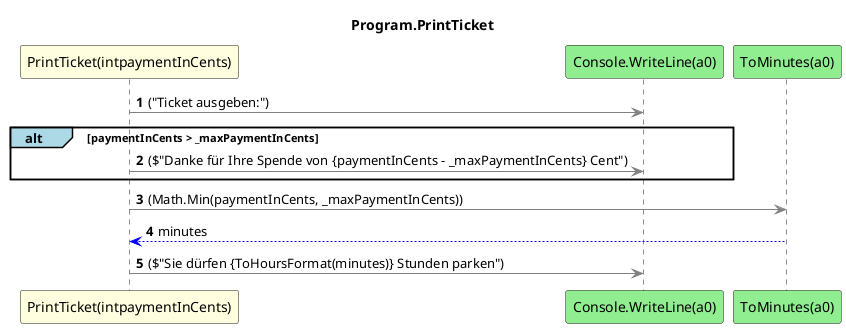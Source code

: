 @startuml Program.PrintTicket
title Program.PrintTicket
participant "PrintTicket(intpaymentInCents)" as PrintTicket_p0 #LightYellow
participant "Console.WriteLine(a0)" as Console_WriteLine_a0 #LightGreen
participant "ToMinutes(a0)" as ToMinutes_a0 #LightGreen
autonumber
PrintTicket_p0 -[#grey]> Console_WriteLine_a0 : ("Ticket ausgeben:")
alt#LightBlue paymentInCents > _maxPaymentInCents
    PrintTicket_p0 -[#grey]> Console_WriteLine_a0 : ($"Danke für Ihre Spende von {paymentInCents - _maxPaymentInCents} Cent")
end
PrintTicket_p0 -[#grey]> ToMinutes_a0 : (Math.Min(paymentInCents, _maxPaymentInCents))
ToMinutes_a0 -[#blue]-> PrintTicket_p0 : minutes
PrintTicket_p0 -[#grey]> Console_WriteLine_a0 : ($"Sie dürfen {ToHoursFormat(minutes)} Stunden parken")
@enduml
